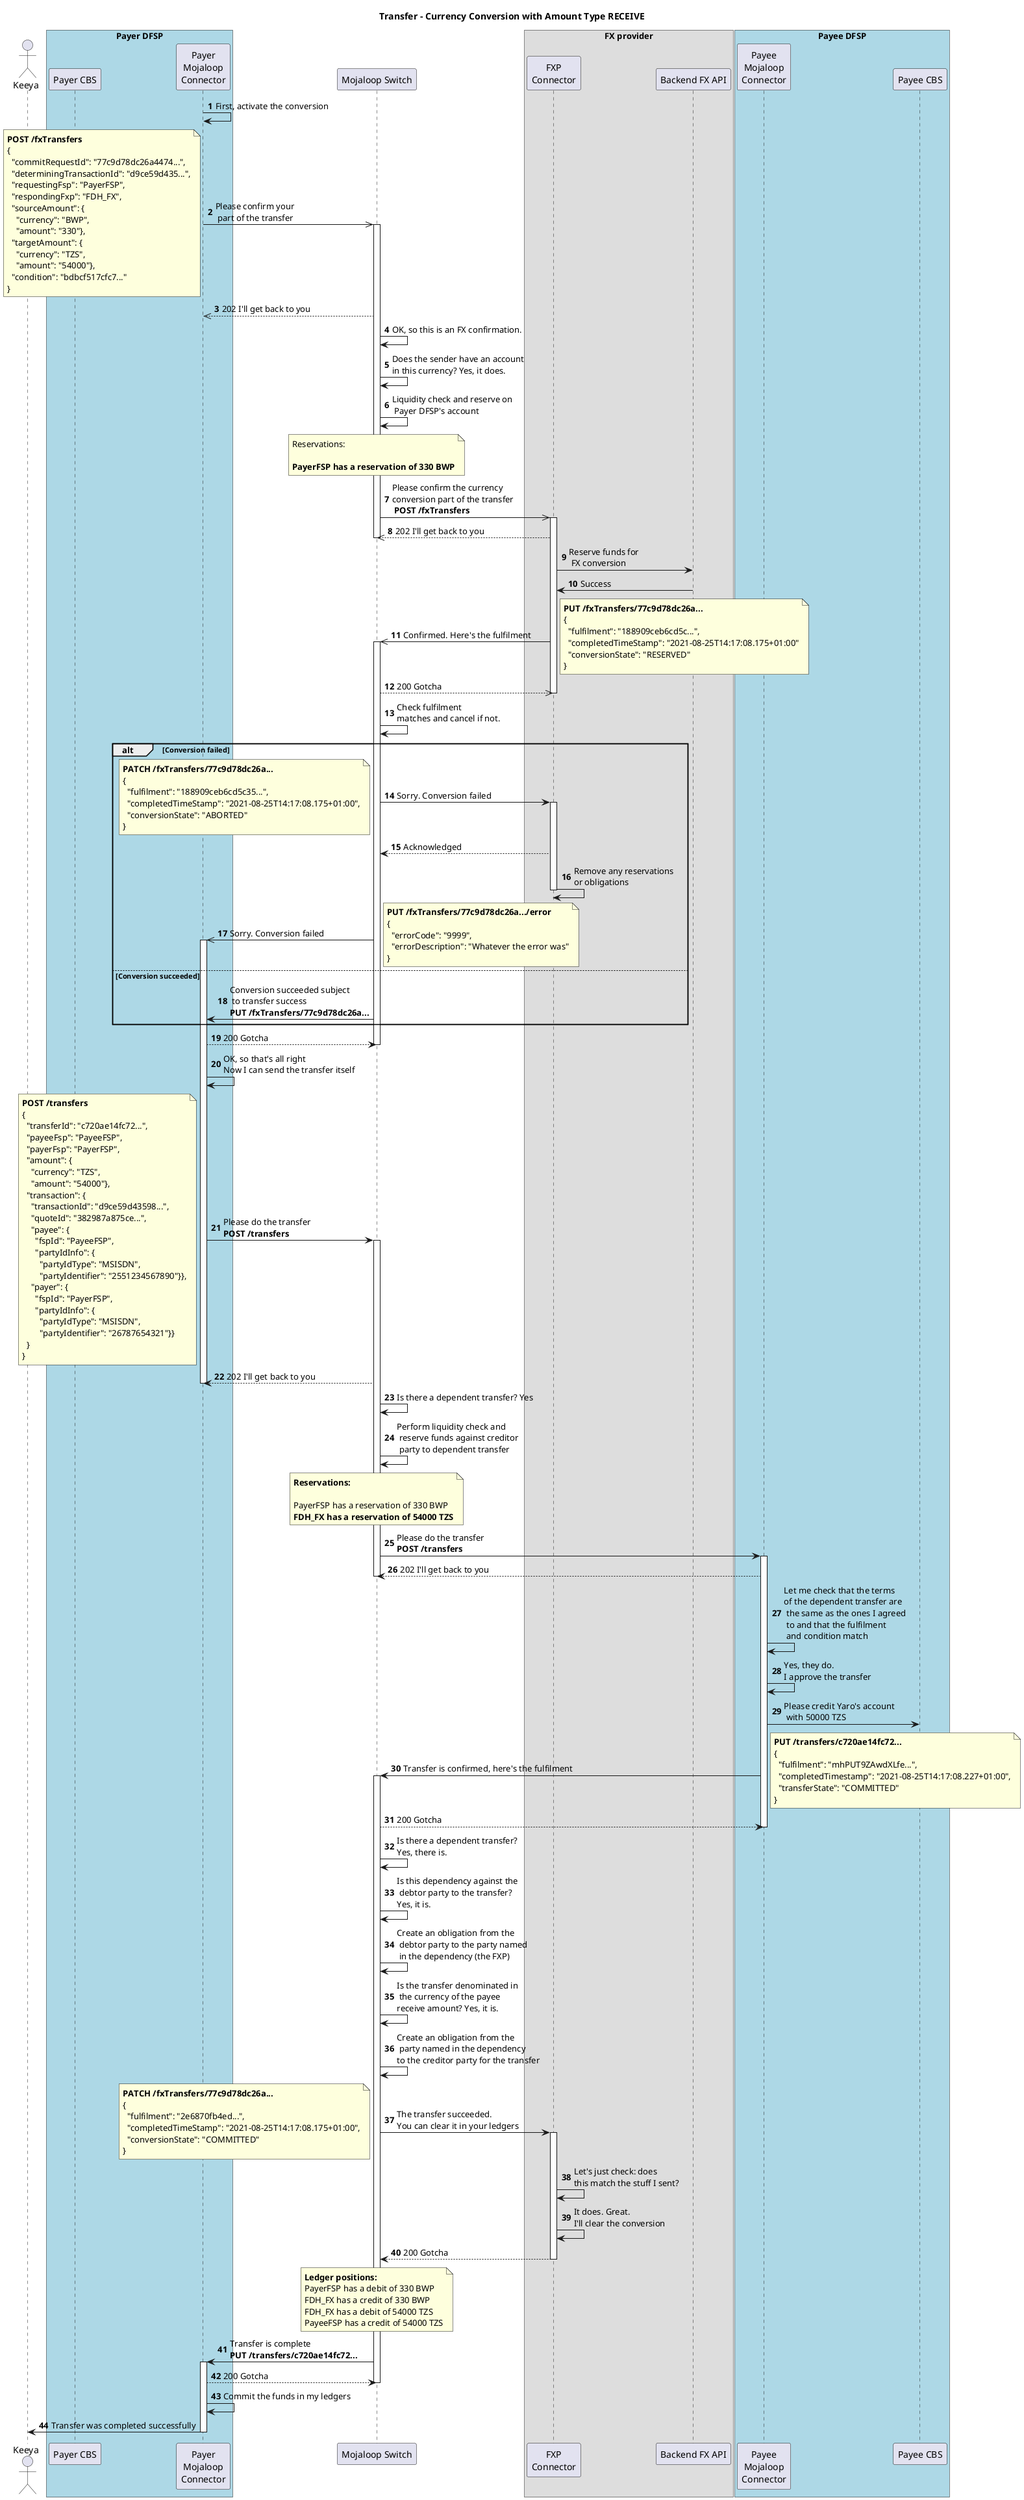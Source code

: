 @startuml FXAPI_Payer_Receive_TransferPhase

!$simplified = false
!$shortCutSingleFXP = false
!$hideSwitchDetail = false
!$senderName = "Keeya"
!$receiverName = "Yaro"
!$payerCurrency = "BWP"
!$payeeCurrency = "TZS"
!$payerFSPID = "PayerFSP"
!$payeeFSPID = "PayeeFSP"
!$payerMSISDN = "26787654321"
!$payeeMSISDN = "2551234567890"
!$payeeReceiveAmount = "50000"
!$payeeFee = "4000"
!$targetAmount = "54000"
!$fxpChargesSource = "33"
!$fxpChargesTarget = "6000"
!$fxpSourceAmount = "330"
!$fxpTargetAmount = "54000"
!$totalChargesSourceCurrency = "55"


title Transfer - Currency Conversion with Amount Type RECEIVE
actor "$senderName" as A1
box "Payer DFSP" #LightBlue  
  participant "Payer CBS" as PayerCBS
  participant "Payer\nMojaloop\nConnector" as D1
end box

participant "Mojaloop Switch" as S1

'box "Discovery Service" #LightYellow
'  participant "ALS Oracle" as ALS
'end box

box "FX provider"  
  participant "FXP\nConnector" as FXP
  participant "Backend FX API" as FXPBackend
end box

box "Payee DFSP" #LightBlue   
  participant "Payee\nMojaloop\nConnector" as D2
  participant "Payee CBS" as PayeeCBS
end box

'actor "$receiverName" as A2
autonumber

D1->D1:First, activate the conversion
D1->>S1:Please confirm your\n part of the transfer
note left
**POST /fxTransfers**
{
  "commitRequestId": "77c9d78dc26a4474...",
  "determiningTransactionId": "d9ce59d435...",
  "requestingFsp": "$payerFSPID",
  "respondingFxp": "FDH_FX",
  "sourceAmount": {
    "currency": "$payerCurrency",
    "amount": "$fxpSourceAmount"},
  "targetAmount": {
    "currency": "$payeeCurrency",
    "amount": "$fxpTargetAmount"},
  "condition": "bdbcf517cfc7..."
}
end note
activate S1
!if ($simplified != true)
S1-->>D1:202 I'll get back to you
!endif
deactivate D1
!if ($hideSwitchDetail != true)
S1->S1:OK, so this is an FX confirmation.
S1->S1: Does the sender have an account \nin this currency? Yes, it does.
!endif
S1->S1: Liquidity check and reserve on\n Payer DFSP's account
!if ($hideSwitchDetail != true)
note over S1
Reservations:

**$payerFSPID has a reservation of $fxpSourceAmount $payerCurrency**
end note
!endif
S1->>FXP:Please confirm the currency \nconversion part of the transfer\n **POST /fxTransfers**
activate FXP
!if ($simplified != true)
FXP-->>S1:202 I'll get back to you
!endif
deactivate S1
FXP->FXPBackend:Reserve funds for\n FX conversion
FXPBackend->FXP:Success
FXP->>S1:Confirmed. Here's the fulfilment
note right
**PUT /fxTransfers/77c9d78dc26a...**
{
  "fulfilment": "188909ceb6cd5c...", 
  "completedTimeStamp": "2021-08-25T14:17:08.175+01:00"
  "conversionState": "RESERVED"
}
end note
activate S1
!if ($simplified != true)
S1-->>FXP:200 Gotcha
!endif
deactivate FXP
!if ($simplified != true)
S1->S1:Check fulfilment \nmatches and cancel if not.
alt Conversion failed
S1->FXP:Sorry. Conversion failed
note left
**PATCH /fxTransfers/77c9d78dc26a...**
{
  "fulfilment": "188909ceb6cd5c35...",
  "completedTimeStamp": "2021-08-25T14:17:08.175+01:00",
  "conversionState": "ABORTED"
}
end note
activate FXP
FXP-->S1:Acknowledged
FXP->FXP:Remove any reservations\nor obligations
deactivate FXP

S1->>D1:Sorry. Conversion failed
note right
**PUT /fxTransfers/77c9d78dc26a.../error**
{
  "errorCode": "9999",
  "errorDescription": "Whatever the error was"
}
end note
activate D1
else Conversion succeeded
S1->D1:Conversion succeeded subject\n to transfer success\n**PUT /fxTransfers/77c9d78dc26a...**

end
!else
S1->D1:Conversion succeeded subject\n to transfer success\n**PUT /fxTransfers/77c9d78dc26a...**
!endif
activate D1
!if ($simplified != true)
D1-->S1:200 Gotcha
!endif
deactivate S1
D1->D1:OK, so that's all right\nNow I can send the transfer itself

D1->S1:Please do the transfer \n**POST /transfers**
!if ($simplified != true)
note left
**POST /transfers**
{
  "transferId": "c720ae14fc72...",
  "payeeFsp": "$payeeFSPID",
  "payerFsp": "$payerFSPID",
  "amount": {
    "currency": "$payeeCurrency",
    "amount": "$targetAmount"},
  "transaction": {
    "transactionId": "d9ce59d43598...",
    "quoteId": "382987a875ce...",
    "payee": {
      "fspId": "$payeeFSPID",
      "partyIdInfo": {
        "partyIdType": "MSISDN",
        "partyIdentifier": "$payeeMSISDN"}},
    "payer": {
      "fspId": "$payerFSPID",
      "partyIdInfo": {
        "partyIdType": "MSISDN",
        "partyIdentifier": "$payerMSISDN"}}
  }
}
end note
!endif
activate S1
!if ($simplified != true)
S1-->D1:202 I'll get back to you
!endif
deactivate D1
!if ($hideSwitchDetail != true)
S1->S1:Is there a dependent transfer? Yes
!endif
S1->S1:Perform liquidity check and\n reserve funds against creditor\n party to dependent transfer
note over S1
**Reservations:**

$payerFSPID has a reservation of $fxpSourceAmount $payerCurrency
**FDH_FX has a reservation of $targetAmount $payeeCurrency**
end note

S1->D2:Please do the transfer\n**POST /transfers**
activate D2
!if ($simplified != true)
D2-->S1:202 I'll get back to you
!endif
deactivate S1
D2->D2:Let me check that the terms \nof the dependent transfer are\n the same as the ones I agreed\n to and that the fulfilment\n and condition match
D2->D2:Yes, they do. \nI approve the transfer
D2->PayeeCBS:Please credit $receiverName's account\n with $payeeReceiveAmount $payeeCurrency
D2->S1:Transfer is confirmed, here's the fulfilment
note right
**PUT /transfers/c720ae14fc72...**
{
  "fulfilment": "mhPUT9ZAwdXLfe...",
  "completedTimestamp": "2021-08-25T14:17:08.227+01:00",
  "transferState": "COMMITTED"
}
end note
activate S1
!if ($simplified != true)
S1-->D2:200 Gotcha
!endif
deactivate D2
!if ($hideSwitchDetail != true)
S1->S1:Is there a dependent transfer?\nYes, there is.
S1->S1:Is this dependency against the\n debtor party to the transfer?\nYes, it is.
S1->S1:Create an obligation from the\n debtor party to the party named\n in the dependency (the FXP)
S1->S1:Is the transfer denominated in\n the currency of the payee \nreceive amount? Yes, it is.
S1->S1:Create an obligation from the\n party named in the dependency\nto the creditor party for the transfer
!else
S1->S1:Create obligations from the\n payer to the FXP and from \nFXP to the payee
!endif
S1->FXP:The transfer succeeded.\nYou can clear it in your ledgers
note left
**PATCH /fxTransfers/77c9d78dc26a...**
{
  "fulfilment": "2e6870fb4ed...",
  "completedTimeStamp": "2021-08-25T14:17:08.175+01:00",
  "conversionState": "COMMITTED"
}
end note
activate FXP
FXP->FXP:Let's just check: does \nthis match the stuff I sent?
FXP->FXP:It does. Great. \nI'll clear the conversion
FXP-->S1:200 Gotcha
deactivate FXP
note over S1
    **Ledger positions:**
    $payerFSPID has a debit of $fxpSourceAmount $payerCurrency
    FDH_FX has a credit of $fxpSourceAmount $payerCurrency
    FDH_FX has a debit of $fxpTargetAmount $payeeCurrency
    $payeeFSPID has a credit of $targetAmount $payeeCurrency
end note
S1->D1:Transfer is complete\n**PUT /transfers/c720ae14fc72...**
activate D1
!if ($simplified != true)
D1-->S1:200 Gotcha
!endif
deactivate S1
D1->D1:Commit the funds in my ledgers
D1->A1:Transfer was completed successfully
deactivate D1

@enduml
